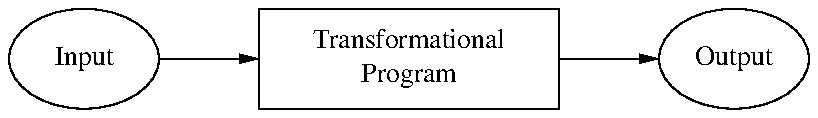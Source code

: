 .PS
ellipse "Input";
arrow;
box width 1.5 "Transformational" "Program";
arrow;
ellipse "Output";
.PE